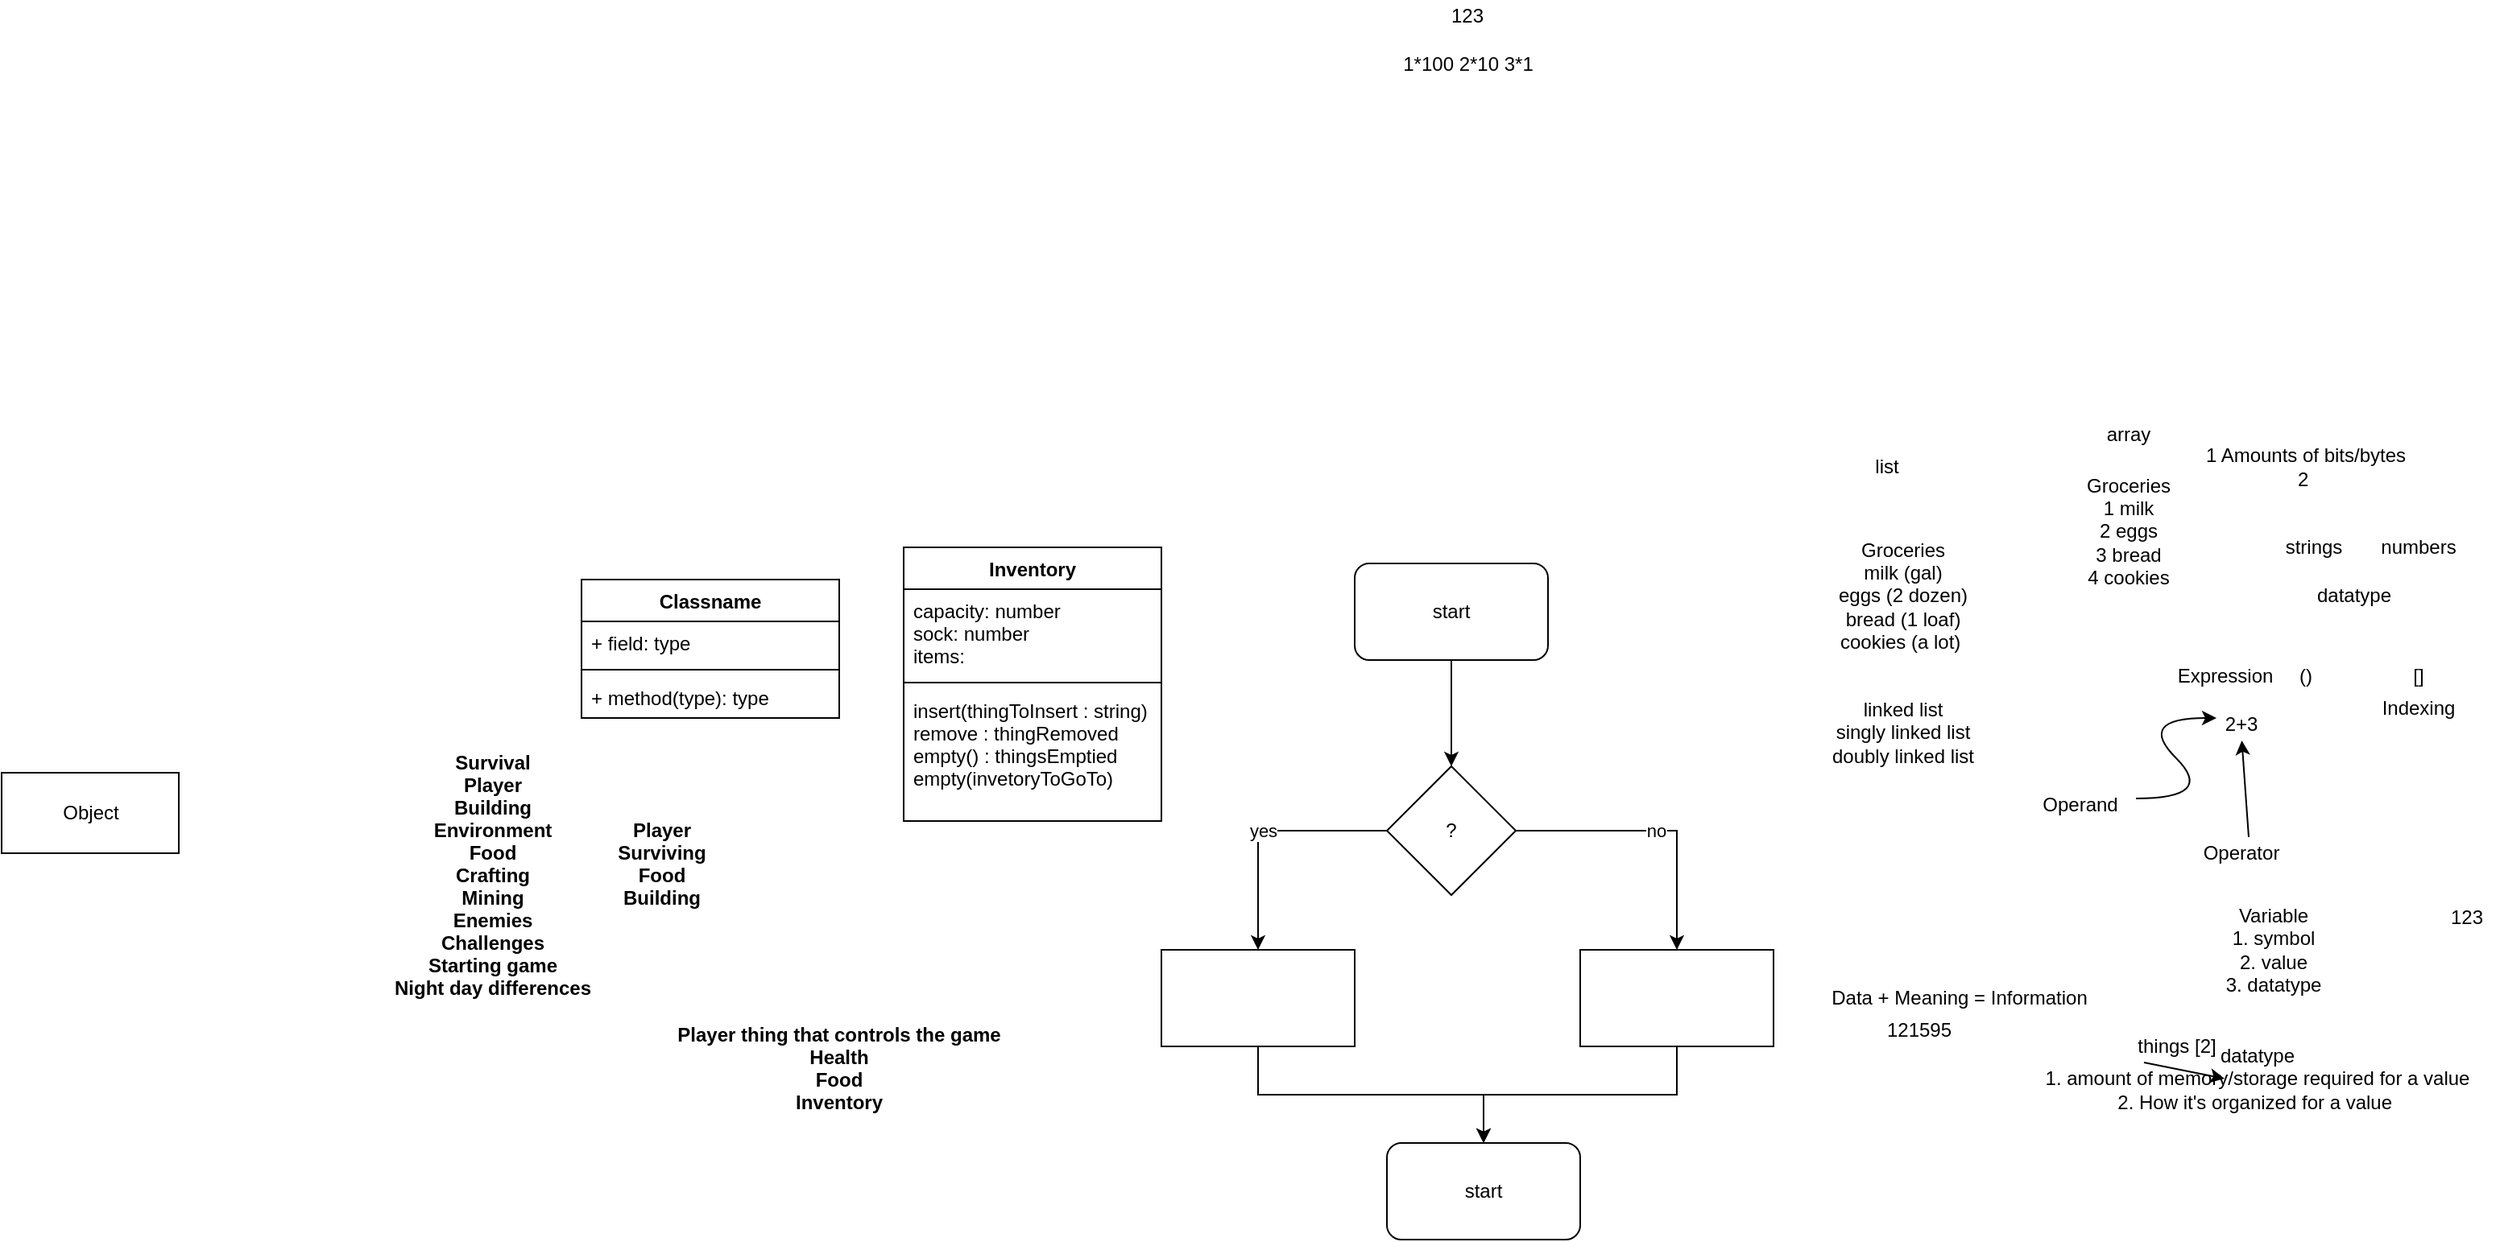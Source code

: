 <mxfile version="13.6.9" type="github">
  <diagram id="_38OMIWXt7H9RE7dVZdC" name="Page-1">
    <mxGraphModel dx="1422" dy="1894" grid="1" gridSize="10" guides="1" tooltips="1" connect="1" arrows="1" fold="1" page="1" pageScale="1" pageWidth="850" pageHeight="1100" math="0" shadow="0">
      <root>
        <mxCell id="0" />
        <mxCell id="1" parent="0" />
        <mxCell id="c1YBvzrRhg0FDO1bEwd2-1" value="Classname" style="swimlane;fontStyle=1;align=center;verticalAlign=top;childLayout=stackLayout;horizontal=1;startSize=26;horizontalStack=0;resizeParent=1;resizeParentMax=0;resizeLast=0;collapsible=1;marginBottom=0;" parent="1" vertex="1">
          <mxGeometry x="440" y="140" width="160" height="86" as="geometry" />
        </mxCell>
        <mxCell id="c1YBvzrRhg0FDO1bEwd2-2" value="+ field: type" style="text;strokeColor=none;fillColor=none;align=left;verticalAlign=top;spacingLeft=4;spacingRight=4;overflow=hidden;rotatable=0;points=[[0,0.5],[1,0.5]];portConstraint=eastwest;" parent="c1YBvzrRhg0FDO1bEwd2-1" vertex="1">
          <mxGeometry y="26" width="160" height="26" as="geometry" />
        </mxCell>
        <mxCell id="c1YBvzrRhg0FDO1bEwd2-3" value="" style="line;strokeWidth=1;fillColor=none;align=left;verticalAlign=middle;spacingTop=-1;spacingLeft=3;spacingRight=3;rotatable=0;labelPosition=right;points=[];portConstraint=eastwest;" parent="c1YBvzrRhg0FDO1bEwd2-1" vertex="1">
          <mxGeometry y="52" width="160" height="8" as="geometry" />
        </mxCell>
        <mxCell id="c1YBvzrRhg0FDO1bEwd2-4" value="+ method(type): type" style="text;strokeColor=none;fillColor=none;align=left;verticalAlign=top;spacingLeft=4;spacingRight=4;overflow=hidden;rotatable=0;points=[[0,0.5],[1,0.5]];portConstraint=eastwest;" parent="c1YBvzrRhg0FDO1bEwd2-1" vertex="1">
          <mxGeometry y="60" width="160" height="26" as="geometry" />
        </mxCell>
        <mxCell id="c1YBvzrRhg0FDO1bEwd2-5" value="Object" style="html=1;" parent="1" vertex="1">
          <mxGeometry x="80" y="260" width="110" height="50" as="geometry" />
        </mxCell>
        <mxCell id="c1YBvzrRhg0FDO1bEwd2-6" value="Survival&#xa;Player&#xa;Building&#xa;Environment&#xa;Food&#xa;Crafting&#xa;Mining&#xa;Enemies&#xa;Challenges&#xa;Starting game&#xa;Night day differences" style="text;align=center;fontStyle=1;verticalAlign=middle;spacingLeft=3;spacingRight=3;strokeColor=none;rotatable=0;points=[[0,0.5],[1,0.5]];portConstraint=eastwest;" parent="1" vertex="1">
          <mxGeometry x="345" y="310" width="80" height="26" as="geometry" />
        </mxCell>
        <mxCell id="c1YBvzrRhg0FDO1bEwd2-7" value="Player&#xa;Surviving&#xa;Food&#xa;Building&#xa;" style="text;align=center;fontStyle=1;verticalAlign=middle;spacingLeft=3;spacingRight=3;strokeColor=none;rotatable=0;points=[[0,0.5],[1,0.5]];portConstraint=eastwest;" parent="1" vertex="1">
          <mxGeometry x="450" y="310" width="80" height="26" as="geometry" />
        </mxCell>
        <mxCell id="c1YBvzrRhg0FDO1bEwd2-8" value="Player thing that controls the game&#xa;Health&#xa;Food&#xa;Inventory" style="text;align=center;fontStyle=1;verticalAlign=middle;spacingLeft=3;spacingRight=3;strokeColor=none;rotatable=0;points=[[0,0.5],[1,0.5]];portConstraint=eastwest;" parent="1" vertex="1">
          <mxGeometry x="560" y="430" width="80" height="26" as="geometry" />
        </mxCell>
        <mxCell id="c1YBvzrRhg0FDO1bEwd2-9" value="Inventory" style="swimlane;fontStyle=1;align=center;verticalAlign=top;childLayout=stackLayout;horizontal=1;startSize=26;horizontalStack=0;resizeParent=1;resizeParentMax=0;resizeLast=0;collapsible=1;marginBottom=0;" parent="1" vertex="1">
          <mxGeometry x="640" y="120" width="160" height="170" as="geometry" />
        </mxCell>
        <mxCell id="c1YBvzrRhg0FDO1bEwd2-10" value="capacity: number&#xa;sock: number&#xa;items:&#xa;" style="text;strokeColor=none;fillColor=none;align=left;verticalAlign=top;spacingLeft=4;spacingRight=4;overflow=hidden;rotatable=0;points=[[0,0.5],[1,0.5]];portConstraint=eastwest;" parent="c1YBvzrRhg0FDO1bEwd2-9" vertex="1">
          <mxGeometry y="26" width="160" height="54" as="geometry" />
        </mxCell>
        <mxCell id="c1YBvzrRhg0FDO1bEwd2-11" value="" style="line;strokeWidth=1;fillColor=none;align=left;verticalAlign=middle;spacingTop=-1;spacingLeft=3;spacingRight=3;rotatable=0;labelPosition=right;points=[];portConstraint=eastwest;" parent="c1YBvzrRhg0FDO1bEwd2-9" vertex="1">
          <mxGeometry y="80" width="160" height="8" as="geometry" />
        </mxCell>
        <mxCell id="c1YBvzrRhg0FDO1bEwd2-12" value="insert(thingToInsert : string) &#xa;remove : thingRemoved&#xa;empty() : thingsEmptied&#xa;empty(invetoryToGoTo)&#xa;" style="text;strokeColor=none;fillColor=none;align=left;verticalAlign=top;spacingLeft=4;spacingRight=4;overflow=hidden;rotatable=0;points=[[0,0.5],[1,0.5]];portConstraint=eastwest;" parent="c1YBvzrRhg0FDO1bEwd2-9" vertex="1">
          <mxGeometry y="88" width="160" height="82" as="geometry" />
        </mxCell>
        <mxCell id="fV77j_MeTy0e_qj4ae1h-3" style="edgeStyle=orthogonalEdgeStyle;rounded=0;orthogonalLoop=1;jettySize=auto;html=1;exitX=0.5;exitY=1;exitDx=0;exitDy=0;" parent="1" source="fV77j_MeTy0e_qj4ae1h-1" target="fV77j_MeTy0e_qj4ae1h-2" edge="1">
          <mxGeometry relative="1" as="geometry" />
        </mxCell>
        <mxCell id="fV77j_MeTy0e_qj4ae1h-1" value="start" style="rounded=1;whiteSpace=wrap;html=1;" parent="1" vertex="1">
          <mxGeometry x="920" y="130" width="120" height="60" as="geometry" />
        </mxCell>
        <mxCell id="fV77j_MeTy0e_qj4ae1h-6" value="yes" style="edgeStyle=orthogonalEdgeStyle;rounded=0;orthogonalLoop=1;jettySize=auto;html=1;exitX=0;exitY=0.5;exitDx=0;exitDy=0;" parent="1" source="fV77j_MeTy0e_qj4ae1h-2" target="fV77j_MeTy0e_qj4ae1h-5" edge="1">
          <mxGeometry relative="1" as="geometry" />
        </mxCell>
        <mxCell id="fV77j_MeTy0e_qj4ae1h-8" value="no" style="edgeStyle=orthogonalEdgeStyle;rounded=0;orthogonalLoop=1;jettySize=auto;html=1;exitX=1;exitY=0.5;exitDx=0;exitDy=0;" parent="1" source="fV77j_MeTy0e_qj4ae1h-2" target="fV77j_MeTy0e_qj4ae1h-7" edge="1">
          <mxGeometry relative="1" as="geometry" />
        </mxCell>
        <mxCell id="fV77j_MeTy0e_qj4ae1h-2" value="?" style="rhombus;whiteSpace=wrap;html=1;" parent="1" vertex="1">
          <mxGeometry x="940" y="256" width="80" height="80" as="geometry" />
        </mxCell>
        <mxCell id="fV77j_MeTy0e_qj4ae1h-10" style="edgeStyle=orthogonalEdgeStyle;rounded=0;orthogonalLoop=1;jettySize=auto;html=1;exitX=0.5;exitY=1;exitDx=0;exitDy=0;" parent="1" source="fV77j_MeTy0e_qj4ae1h-5" target="fV77j_MeTy0e_qj4ae1h-9" edge="1">
          <mxGeometry relative="1" as="geometry" />
        </mxCell>
        <mxCell id="fV77j_MeTy0e_qj4ae1h-5" value="" style="rounded=0;whiteSpace=wrap;html=1;" parent="1" vertex="1">
          <mxGeometry x="800" y="370" width="120" height="60" as="geometry" />
        </mxCell>
        <mxCell id="fV77j_MeTy0e_qj4ae1h-11" style="edgeStyle=orthogonalEdgeStyle;rounded=0;orthogonalLoop=1;jettySize=auto;html=1;exitX=0.5;exitY=1;exitDx=0;exitDy=0;" parent="1" source="fV77j_MeTy0e_qj4ae1h-7" target="fV77j_MeTy0e_qj4ae1h-9" edge="1">
          <mxGeometry relative="1" as="geometry" />
        </mxCell>
        <mxCell id="fV77j_MeTy0e_qj4ae1h-7" value="" style="rounded=0;whiteSpace=wrap;html=1;" parent="1" vertex="1">
          <mxGeometry x="1060" y="370" width="120" height="60" as="geometry" />
        </mxCell>
        <mxCell id="fV77j_MeTy0e_qj4ae1h-9" value="start" style="rounded=1;whiteSpace=wrap;html=1;" parent="1" vertex="1">
          <mxGeometry x="940" y="490" width="120" height="60" as="geometry" />
        </mxCell>
        <mxCell id="_4K1MjJ3_qHQkmQHoh8G-1" value="Groceries&lt;br&gt;milk (gal)&lt;br&gt;eggs (2 dozen)&lt;br&gt;bread (1 loaf)&lt;br&gt;cookies (a lot)&amp;nbsp;" style="text;html=1;align=center;verticalAlign=middle;resizable=0;points=[];autosize=1;" parent="1" vertex="1">
          <mxGeometry x="1210" y="110" width="100" height="80" as="geometry" />
        </mxCell>
        <mxCell id="_4K1MjJ3_qHQkmQHoh8G-2" value="linked list&lt;br&gt;singly linked list&lt;br&gt;doubly linked list" style="text;html=1;align=center;verticalAlign=middle;resizable=0;points=[];autosize=1;" parent="1" vertex="1">
          <mxGeometry x="1210" y="210" width="100" height="50" as="geometry" />
        </mxCell>
        <mxCell id="_4K1MjJ3_qHQkmQHoh8G-3" value="Groceries&lt;br&gt;1 milk&lt;br&gt;2 eggs&lt;br&gt;3 bread&lt;br&gt;4 cookies" style="text;html=1;align=center;verticalAlign=middle;resizable=0;points=[];autosize=1;" parent="1" vertex="1">
          <mxGeometry x="1365" y="70" width="70" height="80" as="geometry" />
        </mxCell>
        <mxCell id="6JYLYx4JHXWrA2m5877R-1" value="Data + Meaning = Information" style="text;html=1;align=center;verticalAlign=middle;resizable=0;points=[];autosize=1;" parent="1" vertex="1">
          <mxGeometry x="1210" y="390" width="170" height="20" as="geometry" />
        </mxCell>
        <mxCell id="6JYLYx4JHXWrA2m5877R-2" value="121595" style="text;html=1;align=center;verticalAlign=middle;resizable=0;points=[];autosize=1;" parent="1" vertex="1">
          <mxGeometry x="1240" y="410" width="60" height="20" as="geometry" />
        </mxCell>
        <mxCell id="soqQz1_LplRIS5dkgfLs-1" value="list" style="text;html=1;align=center;verticalAlign=middle;resizable=0;points=[];autosize=1;" parent="1" vertex="1">
          <mxGeometry x="1235" y="60" width="30" height="20" as="geometry" />
        </mxCell>
        <mxCell id="soqQz1_LplRIS5dkgfLs-2" value="array" style="text;html=1;align=center;verticalAlign=middle;resizable=0;points=[];autosize=1;" parent="1" vertex="1">
          <mxGeometry x="1380" y="40" width="40" height="20" as="geometry" />
        </mxCell>
        <mxCell id="soqQz1_LplRIS5dkgfLs-3" value="datatype" style="text;html=1;align=center;verticalAlign=middle;resizable=0;points=[];autosize=1;" parent="1" vertex="1">
          <mxGeometry x="1510" y="140" width="60" height="20" as="geometry" />
        </mxCell>
        <mxCell id="soqQz1_LplRIS5dkgfLs-4" value="strings" style="text;html=1;align=center;verticalAlign=middle;resizable=0;points=[];autosize=1;" parent="1" vertex="1">
          <mxGeometry x="1490" y="110" width="50" height="20" as="geometry" />
        </mxCell>
        <mxCell id="soqQz1_LplRIS5dkgfLs-5" value="numbers" style="text;html=1;align=center;verticalAlign=middle;resizable=0;points=[];autosize=1;" parent="1" vertex="1">
          <mxGeometry x="1550" y="110" width="60" height="20" as="geometry" />
        </mxCell>
        <mxCell id="soqQz1_LplRIS5dkgfLs-6" value="1 Amounts of bits/bytes&lt;br&gt;2&amp;nbsp;" style="text;html=1;align=center;verticalAlign=middle;resizable=0;points=[];autosize=1;" parent="1" vertex="1">
          <mxGeometry x="1440" y="55" width="140" height="30" as="geometry" />
        </mxCell>
        <mxCell id="Eul-OHPvdQXQQk-2mtmN-1" value="123" style="text;html=1;strokeColor=none;fillColor=none;align=center;verticalAlign=middle;whiteSpace=wrap;rounded=0;" parent="1" vertex="1">
          <mxGeometry x="970" y="-220" width="40" height="20" as="geometry" />
        </mxCell>
        <mxCell id="Eul-OHPvdQXQQk-2mtmN-2" value="1*100 2*10 3*1" style="text;html=1;align=center;verticalAlign=middle;resizable=0;points=[];autosize=1;" parent="1" vertex="1">
          <mxGeometry x="940" y="-190" width="100" height="20" as="geometry" />
        </mxCell>
        <mxCell id="Eul-OHPvdQXQQk-2mtmN-3" value="&lt;div&gt;Variable&lt;/div&gt;&lt;div&gt;1. symbol &lt;br&gt;&lt;/div&gt;&lt;div&gt;2. value&lt;/div&gt;&lt;div&gt;3. datatype&lt;br&gt;&lt;/div&gt;" style="text;html=1;align=center;verticalAlign=middle;resizable=0;points=[];autosize=1;" parent="1" vertex="1">
          <mxGeometry x="1455" y="340" width="70" height="60" as="geometry" />
        </mxCell>
        <mxCell id="Eul-OHPvdQXQQk-2mtmN-4" value="123" style="text;html=1;align=center;verticalAlign=middle;resizable=0;points=[];autosize=1;" parent="1" vertex="1">
          <mxGeometry x="1590" y="340" width="40" height="20" as="geometry" />
        </mxCell>
        <mxCell id="TPPDd_BtJyZaWDpUWKmd-1" value="2+3" style="text;html=1;align=center;verticalAlign=middle;resizable=0;points=[];autosize=1;" parent="1" vertex="1">
          <mxGeometry x="1450" y="220" width="40" height="20" as="geometry" />
        </mxCell>
        <mxCell id="TPPDd_BtJyZaWDpUWKmd-2" value="" style="curved=1;endArrow=classic;html=1;" parent="1" edge="1">
          <mxGeometry width="50" height="50" relative="1" as="geometry">
            <mxPoint x="1405" y="276" as="sourcePoint" />
            <mxPoint x="1455" y="226" as="targetPoint" />
            <Array as="points">
              <mxPoint x="1455" y="276" />
              <mxPoint x="1405" y="226" />
            </Array>
          </mxGeometry>
        </mxCell>
        <mxCell id="TPPDd_BtJyZaWDpUWKmd-3" value="Operand" style="text;html=1;align=center;verticalAlign=middle;resizable=0;points=[];autosize=1;" parent="1" vertex="1">
          <mxGeometry x="1340" y="270" width="60" height="20" as="geometry" />
        </mxCell>
        <mxCell id="TPPDd_BtJyZaWDpUWKmd-5" value="" style="endArrow=classic;html=1;" parent="1" target="TPPDd_BtJyZaWDpUWKmd-1" edge="1">
          <mxGeometry width="50" height="50" relative="1" as="geometry">
            <mxPoint x="1475" y="300" as="sourcePoint" />
            <mxPoint x="1525" y="250" as="targetPoint" />
          </mxGeometry>
        </mxCell>
        <mxCell id="TPPDd_BtJyZaWDpUWKmd-6" value="Operator" style="text;html=1;align=center;verticalAlign=middle;resizable=0;points=[];autosize=1;" parent="1" vertex="1">
          <mxGeometry x="1440" y="300" width="60" height="20" as="geometry" />
        </mxCell>
        <mxCell id="TPPDd_BtJyZaWDpUWKmd-7" value="[]" style="text;html=1;align=center;verticalAlign=middle;resizable=0;points=[];autosize=1;" parent="1" vertex="1">
          <mxGeometry x="1570" y="190" width="20" height="20" as="geometry" />
        </mxCell>
        <mxCell id="TPPDd_BtJyZaWDpUWKmd-8" value="()" style="text;html=1;align=center;verticalAlign=middle;resizable=0;points=[];autosize=1;" parent="1" vertex="1">
          <mxGeometry x="1500" y="190" width="20" height="20" as="geometry" />
        </mxCell>
        <mxCell id="TPPDd_BtJyZaWDpUWKmd-9" value="Indexing" style="text;html=1;align=center;verticalAlign=middle;resizable=0;points=[];autosize=1;" parent="1" vertex="1">
          <mxGeometry x="1550" y="210" width="60" height="20" as="geometry" />
        </mxCell>
        <mxCell id="TPPDd_BtJyZaWDpUWKmd-10" value="Expression" style="text;html=1;align=center;verticalAlign=middle;resizable=0;points=[];autosize=1;" parent="1" vertex="1">
          <mxGeometry x="1425" y="190" width="70" height="20" as="geometry" />
        </mxCell>
        <mxCell id="1cGZDwASvERevYD2Q00i-1" value="things [2]&lt;br&gt;" style="text;html=1;align=center;verticalAlign=middle;resizable=0;points=[];autosize=1;" vertex="1" parent="1">
          <mxGeometry x="1400" y="420" width="60" height="20" as="geometry" />
        </mxCell>
        <mxCell id="1cGZDwASvERevYD2Q00i-2" value="" style="endArrow=classic;html=1;" edge="1" parent="1">
          <mxGeometry width="50" height="50" relative="1" as="geometry">
            <mxPoint x="1410" y="440" as="sourcePoint" />
            <mxPoint x="1460" y="450" as="targetPoint" />
          </mxGeometry>
        </mxCell>
        <mxCell id="1cGZDwASvERevYD2Q00i-3" value="datatype&lt;br&gt;1. amount of memory/storage required for a value&lt;br&gt;2. How it&#39;s organized for a value&amp;nbsp;" style="text;html=1;align=center;verticalAlign=middle;resizable=0;points=[];autosize=1;" vertex="1" parent="1">
          <mxGeometry x="1340" y="425" width="280" height="50" as="geometry" />
        </mxCell>
      </root>
    </mxGraphModel>
  </diagram>
</mxfile>
